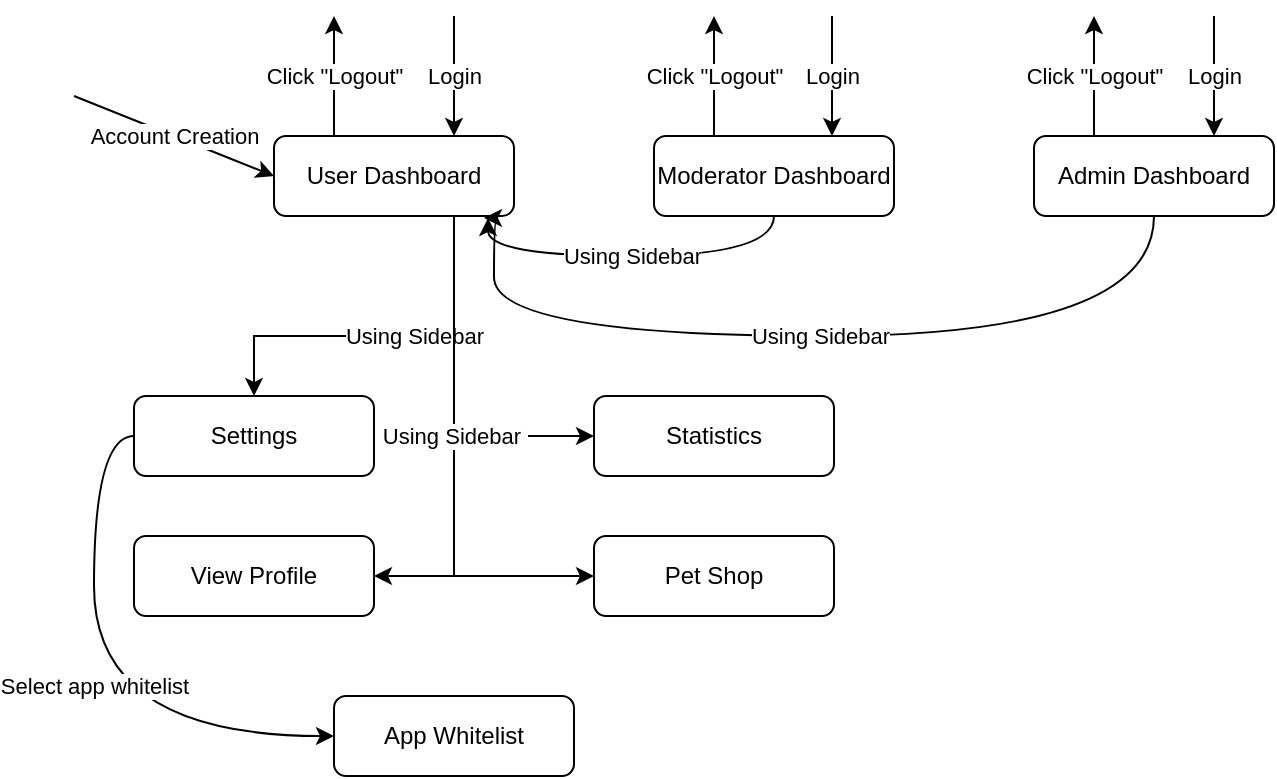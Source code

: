 <mxfile version="12.6.4" type="google"><diagram id="C5RBs43oDa-KdzZeNtuy" name="Page-1"><mxGraphModel dx="1422" dy="794" grid="0" gridSize="10" guides="1" tooltips="1" connect="1" arrows="1" fold="1" page="1" pageScale="1" pageWidth="827" pageHeight="1169" math="0" shadow="0"><root><mxCell id="WIyWlLk6GJQsqaUBKTNV-0"/><mxCell id="WIyWlLk6GJQsqaUBKTNV-1" parent="WIyWlLk6GJQsqaUBKTNV-0"/><mxCell id="JmWlLSegWdVgBlj4OTDm-12" value="Using Sidebar" style="edgeStyle=orthogonalEdgeStyle;rounded=0;orthogonalLoop=1;jettySize=auto;html=1;exitX=0.5;exitY=1;exitDx=0;exitDy=0;entryX=0.5;entryY=0;entryDx=0;entryDy=0;" edge="1" parent="WIyWlLk6GJQsqaUBKTNV-1" source="WIyWlLk6GJQsqaUBKTNV-3" target="JmWlLSegWdVgBlj4OTDm-7"><mxGeometry relative="1" as="geometry"><Array as="points"><mxPoint x="270" y="120"/><mxPoint x="270" y="180"/><mxPoint x="170" y="180"/></Array></mxGeometry></mxCell><mxCell id="JmWlLSegWdVgBlj4OTDm-13" style="edgeStyle=orthogonalEdgeStyle;rounded=0;orthogonalLoop=1;jettySize=auto;html=1;exitX=0.5;exitY=1;exitDx=0;exitDy=0;entryX=1;entryY=0.5;entryDx=0;entryDy=0;" edge="1" parent="WIyWlLk6GJQsqaUBKTNV-1" source="WIyWlLk6GJQsqaUBKTNV-3" target="JmWlLSegWdVgBlj4OTDm-9"><mxGeometry relative="1" as="geometry"><Array as="points"><mxPoint x="270" y="120"/><mxPoint x="270" y="300"/></Array></mxGeometry></mxCell><mxCell id="JmWlLSegWdVgBlj4OTDm-14" style="edgeStyle=orthogonalEdgeStyle;rounded=0;orthogonalLoop=1;jettySize=auto;html=1;exitX=0.5;exitY=1;exitDx=0;exitDy=0;entryX=0;entryY=0.5;entryDx=0;entryDy=0;" edge="1" parent="WIyWlLk6GJQsqaUBKTNV-1" source="WIyWlLk6GJQsqaUBKTNV-3" target="JmWlLSegWdVgBlj4OTDm-8"><mxGeometry relative="1" as="geometry"><Array as="points"><mxPoint x="270" y="120"/><mxPoint x="270" y="230"/></Array></mxGeometry></mxCell><mxCell id="JmWlLSegWdVgBlj4OTDm-15" value="Using Sidebar&amp;nbsp;" style="edgeStyle=orthogonalEdgeStyle;rounded=0;orthogonalLoop=1;jettySize=auto;html=1;exitX=0.5;exitY=1;exitDx=0;exitDy=0;entryX=0;entryY=0.5;entryDx=0;entryDy=0;" edge="1" parent="WIyWlLk6GJQsqaUBKTNV-1" source="WIyWlLk6GJQsqaUBKTNV-3" target="JmWlLSegWdVgBlj4OTDm-6"><mxGeometry relative="1" as="geometry"><Array as="points"><mxPoint x="270" y="120"/><mxPoint x="270" y="300"/></Array></mxGeometry></mxCell><mxCell id="WIyWlLk6GJQsqaUBKTNV-3" value="User Dashboard" style="rounded=1;whiteSpace=wrap;html=1;fontSize=12;glass=0;strokeWidth=1;shadow=0;" parent="WIyWlLk6GJQsqaUBKTNV-1" vertex="1"><mxGeometry x="180" y="80" width="120" height="40" as="geometry"/></mxCell><mxCell id="JmWlLSegWdVgBlj4OTDm-18" value="Using Sidebar" style="edgeStyle=orthogonalEdgeStyle;rounded=0;orthogonalLoop=1;jettySize=auto;html=1;exitX=0.5;exitY=1;exitDx=0;exitDy=0;entryX=0.892;entryY=1.025;entryDx=0;entryDy=0;entryPerimeter=0;curved=1;" edge="1" parent="WIyWlLk6GJQsqaUBKTNV-1" source="JmWlLSegWdVgBlj4OTDm-0" target="WIyWlLk6GJQsqaUBKTNV-3"><mxGeometry relative="1" as="geometry"/></mxCell><mxCell id="JmWlLSegWdVgBlj4OTDm-0" value="Moderator Dashboard" style="rounded=1;whiteSpace=wrap;html=1;fontSize=12;glass=0;strokeWidth=1;shadow=0;" vertex="1" parent="WIyWlLk6GJQsqaUBKTNV-1"><mxGeometry x="370" y="80" width="120" height="40" as="geometry"/></mxCell><mxCell id="JmWlLSegWdVgBlj4OTDm-17" value="Using Sidebar" style="edgeStyle=orthogonalEdgeStyle;rounded=0;orthogonalLoop=1;jettySize=auto;html=1;exitX=0.5;exitY=1;exitDx=0;exitDy=0;entryX=0.875;entryY=1.025;entryDx=0;entryDy=0;curved=1;entryPerimeter=0;" edge="1" parent="WIyWlLk6GJQsqaUBKTNV-1" source="JmWlLSegWdVgBlj4OTDm-1" target="WIyWlLk6GJQsqaUBKTNV-3"><mxGeometry relative="1" as="geometry"><Array as="points"><mxPoint x="620" y="180"/><mxPoint x="290" y="180"/><mxPoint x="290" y="121"/></Array></mxGeometry></mxCell><mxCell id="JmWlLSegWdVgBlj4OTDm-1" value="Admin Dashboard" style="rounded=1;whiteSpace=wrap;html=1;fontSize=12;glass=0;strokeWidth=1;shadow=0;" vertex="1" parent="WIyWlLk6GJQsqaUBKTNV-1"><mxGeometry x="560" y="80" width="120" height="40" as="geometry"/></mxCell><mxCell id="JmWlLSegWdVgBlj4OTDm-2" value="Click &quot;Logout&quot;" style="endArrow=classic;html=1;exitX=0.25;exitY=0;exitDx=0;exitDy=0;" edge="1" parent="WIyWlLk6GJQsqaUBKTNV-1" source="WIyWlLk6GJQsqaUBKTNV-3"><mxGeometry width="50" height="50" relative="1" as="geometry"><mxPoint x="215" y="80" as="sourcePoint"/><mxPoint x="210" y="20" as="targetPoint"/></mxGeometry></mxCell><mxCell id="JmWlLSegWdVgBlj4OTDm-3" value="Click &quot;Logout&quot;" style="endArrow=classic;html=1;exitX=0.25;exitY=0;exitDx=0;exitDy=0;" edge="1" parent="WIyWlLk6GJQsqaUBKTNV-1" source="JmWlLSegWdVgBlj4OTDm-0"><mxGeometry width="50" height="50" relative="1" as="geometry"><mxPoint x="400" y="80" as="sourcePoint"/><mxPoint x="400" y="20" as="targetPoint"/></mxGeometry></mxCell><mxCell id="JmWlLSegWdVgBlj4OTDm-4" value="Click &quot;Logout&quot;" style="endArrow=classic;html=1;exitX=0.25;exitY=0;exitDx=0;exitDy=0;" edge="1" parent="WIyWlLk6GJQsqaUBKTNV-1" source="JmWlLSegWdVgBlj4OTDm-1"><mxGeometry width="50" height="50" relative="1" as="geometry"><mxPoint x="590" y="80" as="sourcePoint"/><mxPoint x="590" y="20" as="targetPoint"/></mxGeometry></mxCell><mxCell id="JmWlLSegWdVgBlj4OTDm-5" value="Account Creation" style="endArrow=classic;html=1;entryX=0;entryY=0.5;entryDx=0;entryDy=0;" edge="1" parent="WIyWlLk6GJQsqaUBKTNV-1" target="WIyWlLk6GJQsqaUBKTNV-3"><mxGeometry width="50" height="50" relative="1" as="geometry"><mxPoint x="80" y="60" as="sourcePoint"/><mxPoint x="180" y="100" as="targetPoint"/></mxGeometry></mxCell><mxCell id="JmWlLSegWdVgBlj4OTDm-6" value="Pet Shop&lt;span style=&quot;color: rgba(0 , 0 , 0 , 0) ; font-family: monospace ; font-size: 0px ; white-space: nowrap&quot;&gt;%3CmxGraphModel%3E%3Croot%3E%3CmxCell%20id%3D%220%22%2F%3E%3CmxCell%20id%3D%221%22%20parent%3D%220%22%2F%3E%3CmxCell%20id%3D%222%22%20value%3D%22User%20Dashboard%22%20style%3D%22rounded%3D1%3BwhiteSpace%3Dwrap%3Bhtml%3D1%3BfontSize%3D12%3Bglass%3D0%3BstrokeWidth%3D1%3Bshadow%3D0%3B%22%20vertex%3D%221%22%20parent%3D%221%22%3E%3CmxGeometry%20x%3D%22180%22%20y%3D%2280%22%20width%3D%22120%22%20height%3D%2240%22%20as%3D%22geometry%22%2F%3E%3C%2FmxCell%3E%3C%2Froot%3E%3C%2FmxGraphModel%3E&lt;/span&gt;" style="rounded=1;whiteSpace=wrap;html=1;fontSize=12;glass=0;strokeWidth=1;shadow=0;" vertex="1" parent="WIyWlLk6GJQsqaUBKTNV-1"><mxGeometry x="340" y="280" width="120" height="40" as="geometry"/></mxCell><mxCell id="JmWlLSegWdVgBlj4OTDm-19" value="Select app whitelist" style="edgeStyle=orthogonalEdgeStyle;curved=1;rounded=0;orthogonalLoop=1;jettySize=auto;html=1;exitX=0;exitY=0.5;exitDx=0;exitDy=0;entryX=0;entryY=0.5;entryDx=0;entryDy=0;" edge="1" parent="WIyWlLk6GJQsqaUBKTNV-1" source="JmWlLSegWdVgBlj4OTDm-7" target="JmWlLSegWdVgBlj4OTDm-10"><mxGeometry relative="1" as="geometry"/></mxCell><mxCell id="JmWlLSegWdVgBlj4OTDm-7" value="Settings" style="rounded=1;whiteSpace=wrap;html=1;fontSize=12;glass=0;strokeWidth=1;shadow=0;" vertex="1" parent="WIyWlLk6GJQsqaUBKTNV-1"><mxGeometry x="110" y="210" width="120" height="40" as="geometry"/></mxCell><mxCell id="JmWlLSegWdVgBlj4OTDm-8" value="Statistics" style="rounded=1;whiteSpace=wrap;html=1;fontSize=12;glass=0;strokeWidth=1;shadow=0;" vertex="1" parent="WIyWlLk6GJQsqaUBKTNV-1"><mxGeometry x="340" y="210" width="120" height="40" as="geometry"/></mxCell><mxCell id="JmWlLSegWdVgBlj4OTDm-9" value="View Profile" style="rounded=1;whiteSpace=wrap;html=1;fontSize=12;glass=0;strokeWidth=1;shadow=0;" vertex="1" parent="WIyWlLk6GJQsqaUBKTNV-1"><mxGeometry x="110" y="280" width="120" height="40" as="geometry"/></mxCell><mxCell id="JmWlLSegWdVgBlj4OTDm-10" value="App Whitelist" style="rounded=1;whiteSpace=wrap;html=1;fontSize=12;glass=0;strokeWidth=1;shadow=0;" vertex="1" parent="WIyWlLk6GJQsqaUBKTNV-1"><mxGeometry x="210" y="360" width="120" height="40" as="geometry"/></mxCell><mxCell id="JmWlLSegWdVgBlj4OTDm-20" value="Login" style="endArrow=classic;html=1;entryX=0.75;entryY=0;entryDx=0;entryDy=0;" edge="1" parent="WIyWlLk6GJQsqaUBKTNV-1" target="WIyWlLk6GJQsqaUBKTNV-3"><mxGeometry width="50" height="50" relative="1" as="geometry"><mxPoint x="270" y="20" as="sourcePoint"/><mxPoint x="280" y="90" as="targetPoint"/></mxGeometry></mxCell><mxCell id="JmWlLSegWdVgBlj4OTDm-21" value="Login" style="endArrow=classic;html=1;entryX=0.75;entryY=0;entryDx=0;entryDy=0;" edge="1" parent="WIyWlLk6GJQsqaUBKTNV-1"><mxGeometry width="50" height="50" relative="1" as="geometry"><mxPoint x="650" y="20" as="sourcePoint"/><mxPoint x="650" y="80" as="targetPoint"/></mxGeometry></mxCell><mxCell id="JmWlLSegWdVgBlj4OTDm-22" value="Login" style="endArrow=classic;html=1;entryX=0.75;entryY=0;entryDx=0;entryDy=0;" edge="1" parent="WIyWlLk6GJQsqaUBKTNV-1"><mxGeometry width="50" height="50" relative="1" as="geometry"><mxPoint x="459" y="20" as="sourcePoint"/><mxPoint x="459" y="80" as="targetPoint"/></mxGeometry></mxCell></root></mxGraphModel></diagram></mxfile>